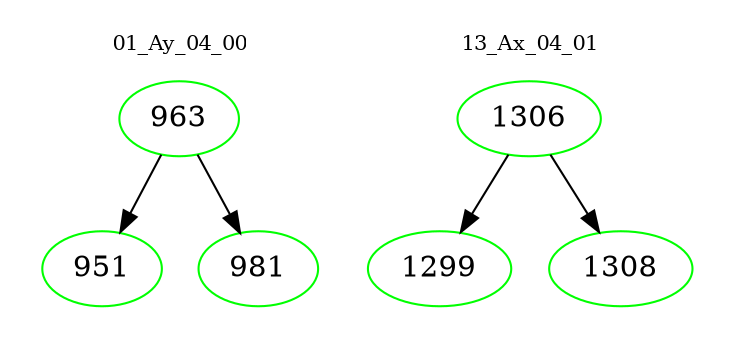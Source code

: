 digraph{
subgraph cluster_0 {
color = white
label = "01_Ay_04_00";
fontsize=10;
T0_963 [label="963", color="green"]
T0_963 -> T0_951 [color="black"]
T0_951 [label="951", color="green"]
T0_963 -> T0_981 [color="black"]
T0_981 [label="981", color="green"]
}
subgraph cluster_1 {
color = white
label = "13_Ax_04_01";
fontsize=10;
T1_1306 [label="1306", color="green"]
T1_1306 -> T1_1299 [color="black"]
T1_1299 [label="1299", color="green"]
T1_1306 -> T1_1308 [color="black"]
T1_1308 [label="1308", color="green"]
}
}
